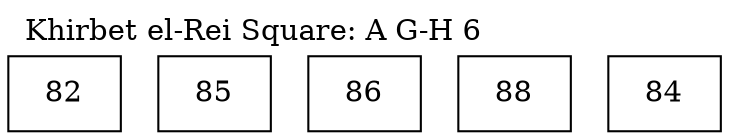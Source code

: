 
graph A_G_H_6 {
	splines=ortho;
	overlap=false;
	newrank=true;
	labelloc=top;
	labeljust="l";
	
	page=8;
	ranksep=0.75;
	label="Khirbet el-Rei Square: A G-H 6"
	"1000011517208300415" [label="82", shape=box, style=filled, fillcolor=white];
	"1000011517237964535" [label="85", shape=box, style=filled, fillcolor=white];
	"1000011517238662785" [label="86", shape=box, style=filled, fillcolor=white];
	"1000041517302939034" [label="88", shape=box, style=filled, fillcolor=white];
	"1000071517238855254" [label="84", shape=box, style=filled, fillcolor=white];
}